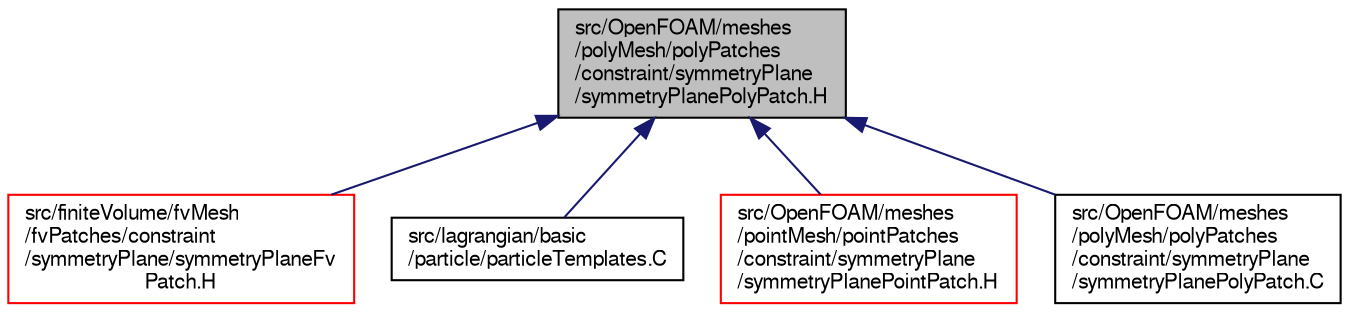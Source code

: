digraph "src/OpenFOAM/meshes/polyMesh/polyPatches/constraint/symmetryPlane/symmetryPlanePolyPatch.H"
{
  bgcolor="transparent";
  edge [fontname="FreeSans",fontsize="10",labelfontname="FreeSans",labelfontsize="10"];
  node [fontname="FreeSans",fontsize="10",shape=record];
  Node152 [label="src/OpenFOAM/meshes\l/polyMesh/polyPatches\l/constraint/symmetryPlane\l/symmetryPlanePolyPatch.H",height=0.2,width=0.4,color="black", fillcolor="grey75", style="filled", fontcolor="black"];
  Node152 -> Node153 [dir="back",color="midnightblue",fontsize="10",style="solid",fontname="FreeSans"];
  Node153 [label="src/finiteVolume/fvMesh\l/fvPatches/constraint\l/symmetryPlane/symmetryPlaneFv\lPatch.H",height=0.2,width=0.4,color="red",URL="$a03638.html"];
  Node152 -> Node164 [dir="back",color="midnightblue",fontsize="10",style="solid",fontname="FreeSans"];
  Node164 [label="src/lagrangian/basic\l/particle/particleTemplates.C",height=0.2,width=0.4,color="black",URL="$a04901.html"];
  Node152 -> Node165 [dir="back",color="midnightblue",fontsize="10",style="solid",fontname="FreeSans"];
  Node165 [label="src/OpenFOAM/meshes\l/pointMesh/pointPatches\l/constraint/symmetryPlane\l/symmetryPlanePointPatch.H",height=0.2,width=0.4,color="red",URL="$a11480.html"];
  Node152 -> Node171 [dir="back",color="midnightblue",fontsize="10",style="solid",fontname="FreeSans"];
  Node171 [label="src/OpenFOAM/meshes\l/polyMesh/polyPatches\l/constraint/symmetryPlane\l/symmetryPlanePolyPatch.C",height=0.2,width=0.4,color="black",URL="$a11732.html"];
}
